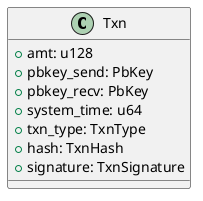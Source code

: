 @startuml

class "Txn" as txn {
  +amt: u128
  +pbkey_send: PbKey
  +pbkey_recv: PbKey
  +system_time: u64
  +txn_type: TxnType
  +hash: TxnHash
  +signature: TxnSignature
}

@enduml